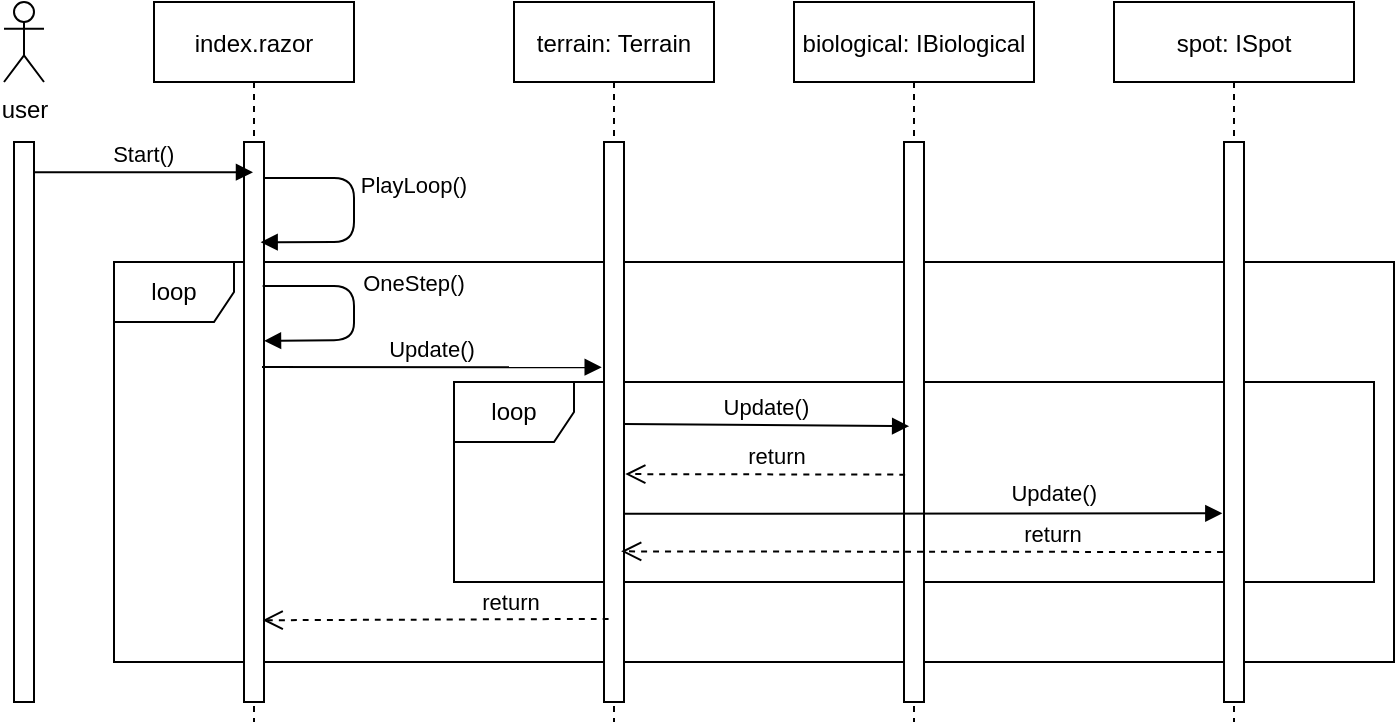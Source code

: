 <mxfile version="17.4.2" type="device"><diagram id="kgpKYQtTHZ0yAKxKKP6v" name="Page-1"><mxGraphModel dx="1305" dy="820" grid="1" gridSize="10" guides="1" tooltips="1" connect="1" arrows="1" fold="1" page="1" pageScale="1" pageWidth="850" pageHeight="1100" math="0" shadow="0"><root><mxCell id="0"/><mxCell id="1" parent="0"/><mxCell id="8SS6ksCUncsOy1mSTd6i-14" value="loop" style="shape=umlFrame;whiteSpace=wrap;html=1;hachureGap=4;" vertex="1" parent="1"><mxGeometry x="100" y="210" width="640" height="200" as="geometry"/></mxCell><mxCell id="8SS6ksCUncsOy1mSTd6i-17" value="loop" style="shape=umlFrame;whiteSpace=wrap;html=1;hachureGap=4;" vertex="1" parent="1"><mxGeometry x="270" y="270" width="460" height="100" as="geometry"/></mxCell><mxCell id="3nuBFxr9cyL0pnOWT2aG-1" value="index.razor" style="shape=umlLifeline;perimeter=lifelinePerimeter;container=1;collapsible=0;recursiveResize=0;rounded=0;shadow=0;strokeWidth=1;" parent="1" vertex="1"><mxGeometry x="120" y="80" width="100" height="360" as="geometry"/></mxCell><mxCell id="3nuBFxr9cyL0pnOWT2aG-2" value="" style="points=[];perimeter=orthogonalPerimeter;rounded=0;shadow=0;strokeWidth=1;" parent="3nuBFxr9cyL0pnOWT2aG-1" vertex="1"><mxGeometry x="45" y="70" width="10" height="280" as="geometry"/></mxCell><mxCell id="8SS6ksCUncsOy1mSTd6i-12" value="PlayLoop()" style="verticalAlign=bottom;endArrow=block;shadow=0;strokeWidth=1;entryX=0.833;entryY=0.179;entryDx=0;entryDy=0;entryPerimeter=0;" edge="1" parent="3nuBFxr9cyL0pnOWT2aG-1" source="3nuBFxr9cyL0pnOWT2aG-2" target="3nuBFxr9cyL0pnOWT2aG-2"><mxGeometry x="-0.07" y="30" relative="1" as="geometry"><mxPoint x="60" y="90" as="sourcePoint"/><mxPoint x="60" y="120" as="targetPoint"/><Array as="points"><mxPoint x="100" y="88"/><mxPoint x="100" y="120"/></Array><mxPoint as="offset"/></mxGeometry></mxCell><mxCell id="8SS6ksCUncsOy1mSTd6i-13" value="OneStep()" style="verticalAlign=bottom;endArrow=block;entryX=1;entryY=0.355;shadow=0;strokeWidth=1;entryDx=0;entryDy=0;entryPerimeter=0;exitX=0.933;exitY=0.257;exitDx=0;exitDy=0;exitPerimeter=0;" edge="1" parent="3nuBFxr9cyL0pnOWT2aG-1" source="3nuBFxr9cyL0pnOWT2aG-2" target="3nuBFxr9cyL0pnOWT2aG-2"><mxGeometry x="-0.102" y="30" relative="1" as="geometry"><mxPoint x="60" y="142" as="sourcePoint"/><mxPoint x="65" y="168.791" as="targetPoint"/><Array as="points"><mxPoint x="100" y="142"/><mxPoint x="100" y="169"/></Array><mxPoint as="offset"/></mxGeometry></mxCell><mxCell id="3nuBFxr9cyL0pnOWT2aG-5" value="terrain: Terrain" style="shape=umlLifeline;perimeter=lifelinePerimeter;container=1;collapsible=0;recursiveResize=0;rounded=0;shadow=0;strokeWidth=1;" parent="1" vertex="1"><mxGeometry x="300" y="80" width="100" height="360" as="geometry"/></mxCell><mxCell id="3nuBFxr9cyL0pnOWT2aG-6" value="" style="points=[];perimeter=orthogonalPerimeter;rounded=0;shadow=0;strokeWidth=1;" parent="3nuBFxr9cyL0pnOWT2aG-5" vertex="1"><mxGeometry x="45" y="70" width="10" height="280" as="geometry"/></mxCell><mxCell id="3nuBFxr9cyL0pnOWT2aG-8" value="Update()" style="verticalAlign=bottom;endArrow=block;entryX=-0.114;entryY=0.622;shadow=0;strokeWidth=1;entryDx=0;entryDy=0;entryPerimeter=0;exitX=0.9;exitY=0.402;exitDx=0;exitDy=0;exitPerimeter=0;" parent="1" source="3nuBFxr9cyL0pnOWT2aG-2" edge="1"><mxGeometry relative="1" as="geometry"><mxPoint x="186.14" y="263.101" as="sourcePoint"/><mxPoint x="343.86" y="262.62" as="targetPoint"/><Array as="points"/></mxGeometry></mxCell><mxCell id="8SS6ksCUncsOy1mSTd6i-1" value="" style="points=[];perimeter=orthogonalPerimeter;rounded=0;shadow=0;strokeWidth=1;" vertex="1" parent="1"><mxGeometry x="50" y="150" width="10" height="280" as="geometry"/></mxCell><mxCell id="8SS6ksCUncsOy1mSTd6i-2" value="user" style="shape=umlActor;verticalLabelPosition=bottom;verticalAlign=top;html=1;outlineConnect=0;hachureGap=4;" vertex="1" parent="1"><mxGeometry x="45" y="80" width="20" height="40" as="geometry"/></mxCell><mxCell id="8SS6ksCUncsOy1mSTd6i-7" value="Start()" style="verticalAlign=bottom;endArrow=block;shadow=0;strokeWidth=1;exitX=0.986;exitY=0.054;exitDx=0;exitDy=0;exitPerimeter=0;" edge="1" parent="1" source="8SS6ksCUncsOy1mSTd6i-1" target="3nuBFxr9cyL0pnOWT2aG-1"><mxGeometry relative="1" as="geometry"><mxPoint x="185" y="170.0" as="sourcePoint"/><mxPoint x="355" y="170.0" as="targetPoint"/></mxGeometry></mxCell><mxCell id="8SS6ksCUncsOy1mSTd6i-8" value="biological: IBiological" style="shape=umlLifeline;perimeter=lifelinePerimeter;container=1;collapsible=0;recursiveResize=0;rounded=0;shadow=0;strokeWidth=1;" vertex="1" parent="1"><mxGeometry x="440" y="80" width="120" height="360" as="geometry"/></mxCell><mxCell id="8SS6ksCUncsOy1mSTd6i-9" value="" style="points=[];perimeter=orthogonalPerimeter;rounded=0;shadow=0;strokeWidth=1;" vertex="1" parent="8SS6ksCUncsOy1mSTd6i-8"><mxGeometry x="55" y="70" width="10" height="280" as="geometry"/></mxCell><mxCell id="8SS6ksCUncsOy1mSTd6i-11" value="Update()" style="verticalAlign=bottom;endArrow=block;shadow=0;strokeWidth=1;exitX=0.971;exitY=0.689;exitDx=0;exitDy=0;exitPerimeter=0;entryX=0.257;entryY=0.695;entryDx=0;entryDy=0;entryPerimeter=0;" edge="1" parent="1"><mxGeometry relative="1" as="geometry"><mxPoint x="354.71" y="291.02" as="sourcePoint"/><mxPoint x="497.57" y="292.1" as="targetPoint"/><Array as="points"/></mxGeometry></mxCell><mxCell id="8SS6ksCUncsOy1mSTd6i-15" value="spot: ISpot" style="shape=umlLifeline;perimeter=lifelinePerimeter;container=1;collapsible=0;recursiveResize=0;rounded=0;shadow=0;strokeWidth=1;" vertex="1" parent="1"><mxGeometry x="600" y="80" width="120" height="360" as="geometry"/></mxCell><mxCell id="8SS6ksCUncsOy1mSTd6i-16" value="" style="points=[];perimeter=orthogonalPerimeter;rounded=0;shadow=0;strokeWidth=1;" vertex="1" parent="8SS6ksCUncsOy1mSTd6i-15"><mxGeometry x="55" y="70" width="10" height="280" as="geometry"/></mxCell><mxCell id="8SS6ksCUncsOy1mSTd6i-18" value="Update()" style="verticalAlign=bottom;endArrow=block;shadow=0;strokeWidth=1;exitX=0.96;exitY=0.664;exitDx=0;exitDy=0;exitPerimeter=0;entryX=-0.083;entryY=0.898;entryDx=0;entryDy=0;entryPerimeter=0;" edge="1" parent="1" source="3nuBFxr9cyL0pnOWT2aG-6"><mxGeometry x="0.439" y="1" relative="1" as="geometry"><mxPoint x="354.17" y="334.02" as="sourcePoint"/><mxPoint x="654.17" y="335.64" as="targetPoint"/><Array as="points"/><mxPoint as="offset"/></mxGeometry></mxCell><mxCell id="8SS6ksCUncsOy1mSTd6i-23" value="return" style="html=1;verticalAlign=bottom;endArrow=open;dashed=1;endSize=8;rounded=0;sourcePerimeterSpacing=8;targetPerimeterSpacing=8;curved=1;entryX=1.063;entryY=0.593;entryDx=0;entryDy=0;entryPerimeter=0;exitX=0.055;exitY=0.594;exitDx=0;exitDy=0;exitPerimeter=0;" edge="1" parent="1" source="8SS6ksCUncsOy1mSTd6i-9" target="3nuBFxr9cyL0pnOWT2aG-6"><mxGeometry x="-0.068" relative="1" as="geometry"><mxPoint x="480" y="313" as="sourcePoint"/><mxPoint x="380" y="310" as="targetPoint"/><mxPoint as="offset"/></mxGeometry></mxCell><mxCell id="8SS6ksCUncsOy1mSTd6i-24" value="return" style="html=1;verticalAlign=bottom;endArrow=open;dashed=1;endSize=8;rounded=0;sourcePerimeterSpacing=8;targetPerimeterSpacing=8;curved=1;exitX=-0.052;exitY=0.962;exitDx=0;exitDy=0;exitPerimeter=0;entryX=0.857;entryY=0.731;entryDx=0;entryDy=0;entryPerimeter=0;" edge="1" parent="1" target="3nuBFxr9cyL0pnOWT2aG-6"><mxGeometry x="-0.434" relative="1" as="geometry"><mxPoint x="654.48" y="355.02" as="sourcePoint"/><mxPoint x="350" y="355" as="targetPoint"/><mxPoint as="offset"/></mxGeometry></mxCell><mxCell id="8SS6ksCUncsOy1mSTd6i-25" value="return" style="html=1;verticalAlign=bottom;endArrow=open;dashed=1;endSize=8;rounded=0;sourcePerimeterSpacing=8;targetPerimeterSpacing=8;curved=1;exitX=0.229;exitY=0.872;exitDx=0;exitDy=0;exitPerimeter=0;entryX=0.933;entryY=0.854;entryDx=0;entryDy=0;entryPerimeter=0;" edge="1" parent="1" target="3nuBFxr9cyL0pnOWT2aG-2"><mxGeometry x="-0.434" relative="1" as="geometry"><mxPoint x="347.29" y="388.44" as="sourcePoint"/><mxPoint x="183.86" y="386.644" as="targetPoint"/><mxPoint as="offset"/></mxGeometry></mxCell></root></mxGraphModel></diagram></mxfile>